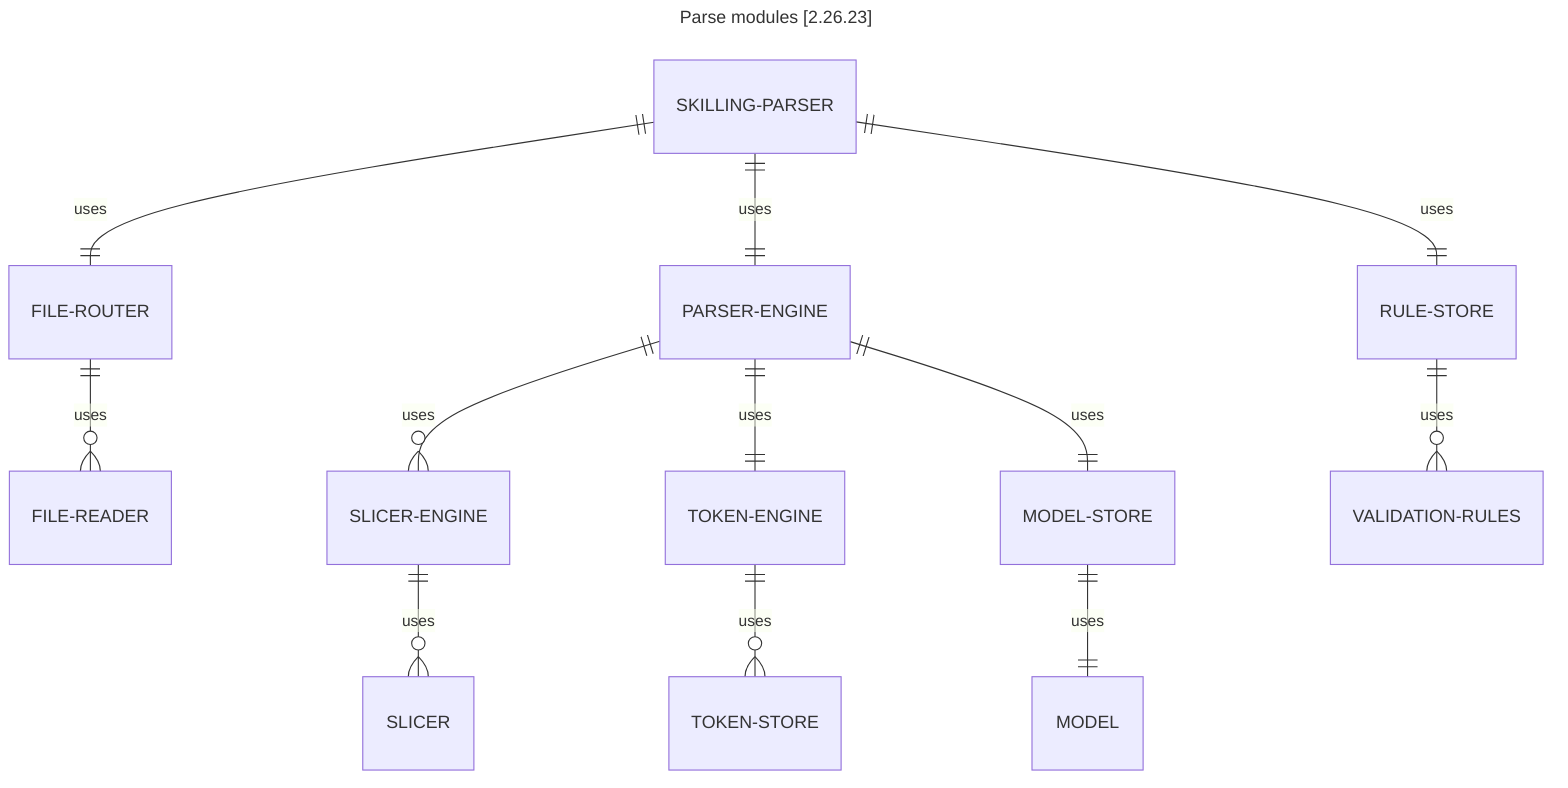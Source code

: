 ---
title: Parse modules [2.26.23]
---

erDiagram
    SKILLING-PARSER ||--|| FILE-ROUTER : uses
    FILE-ROUTER ||--o{ FILE-READER : uses
    SKILLING-PARSER ||--|| PARSER-ENGINE : uses
    PARSER-ENGINE ||--o{ SLICER-ENGINE : uses
    SLICER-ENGINE ||--o{ SLICER : uses
    PARSER-ENGINE ||--|| TOKEN-ENGINE : uses
    TOKEN-ENGINE ||--o{ TOKEN-STORE: uses
    PARSER-ENGINE ||--|| MODEL-STORE : uses
    MODEL-STORE ||--|| MODEL : uses
    SKILLING-PARSER ||--|| RULE-STORE : uses
    RULE-STORE ||--o{ VALIDATION-RULES : uses